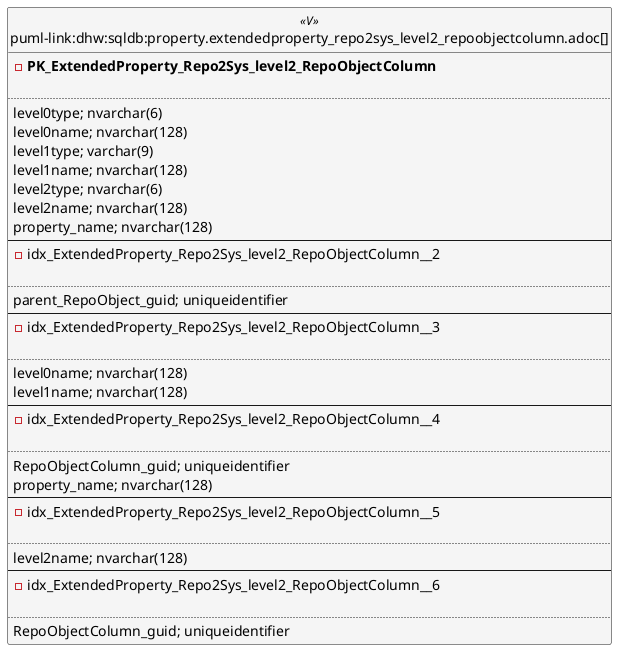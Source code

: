 @startuml
left to right direction
'top to bottom direction
hide circle
'avoide "." issues:
set namespaceSeparator none


skinparam class {
  BackgroundColor White
  BackgroundColor<<FN>> Yellow
  BackgroundColor<<FS>> Yellow
  BackgroundColor<<FT>> LightGray
  BackgroundColor<<IF>> Yellow
  BackgroundColor<<IS>> Yellow
  BackgroundColor<<P>> Aqua
  BackgroundColor<<PC>> Aqua
  BackgroundColor<<SN>> Yellow
  BackgroundColor<<SO>> SlateBlue
  BackgroundColor<<TF>> LightGray
  BackgroundColor<<TR>> Tomato
  BackgroundColor<<U>> White
  BackgroundColor<<V>> WhiteSmoke
  BackgroundColor<<X>> Aqua
  BackgroundColor<<external>> AliceBlue
}


entity "puml-link:dhw:sqldb:property.extendedproperty_repo2sys_level2_repoobjectcolumn.adoc[]" as property.ExtendedProperty_Repo2Sys_level2_RepoObjectColumn << V >> {
- **PK_ExtendedProperty_Repo2Sys_level2_RepoObjectColumn**

..
level0type; nvarchar(6)
level0name; nvarchar(128)
level1type; varchar(9)
level1name; nvarchar(128)
level2type; nvarchar(6)
level2name; nvarchar(128)
property_name; nvarchar(128)
--
- idx_ExtendedProperty_Repo2Sys_level2_RepoObjectColumn__2

..
parent_RepoObject_guid; uniqueidentifier
--
- idx_ExtendedProperty_Repo2Sys_level2_RepoObjectColumn__3

..
level0name; nvarchar(128)
level1name; nvarchar(128)
--
- idx_ExtendedProperty_Repo2Sys_level2_RepoObjectColumn__4

..
RepoObjectColumn_guid; uniqueidentifier
property_name; nvarchar(128)
--
- idx_ExtendedProperty_Repo2Sys_level2_RepoObjectColumn__5

..
level2name; nvarchar(128)
--
- idx_ExtendedProperty_Repo2Sys_level2_RepoObjectColumn__6

..
RepoObjectColumn_guid; uniqueidentifier
}


@enduml

